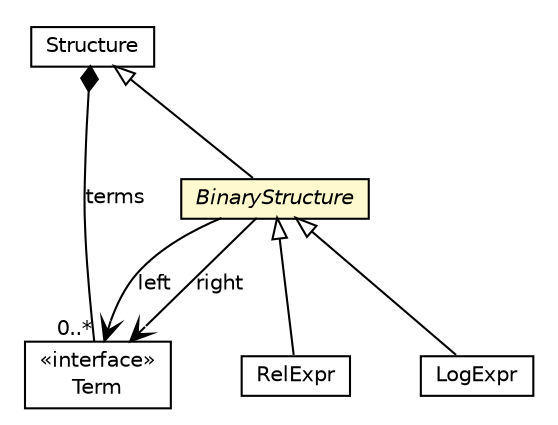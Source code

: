 #!/usr/local/bin/dot
#
# Class diagram 
# Generated by UMLGraph version R5_6_6-1-g9240c4 (http://www.umlgraph.org/)
#

digraph G {
	edge [fontname="Helvetica",fontsize=10,labelfontname="Helvetica",labelfontsize=10];
	node [fontname="Helvetica",fontsize=10,shape=plaintext];
	nodesep=0.25;
	ranksep=0.5;
	// jason.asSyntax.Term
	c10778 [label=<<table title="jason.asSyntax.Term" border="0" cellborder="1" cellspacing="0" cellpadding="2" port="p" href="./Term.html">
		<tr><td><table border="0" cellspacing="0" cellpadding="1">
<tr><td align="center" balign="center"> &#171;interface&#187; </td></tr>
<tr><td align="center" balign="center"> Term </td></tr>
		</table></td></tr>
		</table>>, URL="./Term.html", fontname="Helvetica", fontcolor="black", fontsize=10.0];
	// jason.asSyntax.Structure
	c10779 [label=<<table title="jason.asSyntax.Structure" border="0" cellborder="1" cellspacing="0" cellpadding="2" port="p" href="./Structure.html">
		<tr><td><table border="0" cellspacing="0" cellpadding="1">
<tr><td align="center" balign="center"> Structure </td></tr>
		</table></td></tr>
		</table>>, URL="./Structure.html", fontname="Helvetica", fontcolor="black", fontsize=10.0];
	// jason.asSyntax.RelExpr
	c10784 [label=<<table title="jason.asSyntax.RelExpr" border="0" cellborder="1" cellspacing="0" cellpadding="2" port="p" href="./RelExpr.html">
		<tr><td><table border="0" cellspacing="0" cellpadding="1">
<tr><td align="center" balign="center"> RelExpr </td></tr>
		</table></td></tr>
		</table>>, URL="./RelExpr.html", fontname="Helvetica", fontcolor="black", fontsize=10.0];
	// jason.asSyntax.LogExpr
	c10798 [label=<<table title="jason.asSyntax.LogExpr" border="0" cellborder="1" cellspacing="0" cellpadding="2" port="p" href="./LogExpr.html">
		<tr><td><table border="0" cellspacing="0" cellpadding="1">
<tr><td align="center" balign="center"> LogExpr </td></tr>
		</table></td></tr>
		</table>>, URL="./LogExpr.html", fontname="Helvetica", fontcolor="black", fontsize=10.0];
	// jason.asSyntax.BinaryStructure
	c10809 [label=<<table title="jason.asSyntax.BinaryStructure" border="0" cellborder="1" cellspacing="0" cellpadding="2" port="p" bgcolor="lemonChiffon" href="./BinaryStructure.html">
		<tr><td><table border="0" cellspacing="0" cellpadding="1">
<tr><td align="center" balign="center"><font face="Helvetica-Oblique"> BinaryStructure </font></td></tr>
		</table></td></tr>
		</table>>, URL="./BinaryStructure.html", fontname="Helvetica", fontcolor="black", fontsize=10.0];
	// jason.asSyntax.Structure COMPOSED jason.asSyntax.Term
	c10779:p -> c10778:p [taillabel="", label="terms", headlabel="0..*", fontname="Helvetica", fontcolor="black", fontsize=10.0, color="black", arrowhead=none, arrowtail=diamond, dir=both];
	//jason.asSyntax.RelExpr extends jason.asSyntax.BinaryStructure
	c10809:p -> c10784:p [dir=back,arrowtail=empty];
	//jason.asSyntax.LogExpr extends jason.asSyntax.BinaryStructure
	c10809:p -> c10798:p [dir=back,arrowtail=empty];
	//jason.asSyntax.BinaryStructure extends jason.asSyntax.Structure
	c10779:p -> c10809:p [dir=back,arrowtail=empty];
	// jason.asSyntax.BinaryStructure NAVASSOC jason.asSyntax.Term
	c10809:p -> c10778:p [taillabel="", label="left", headlabel="", fontname="Helvetica", fontcolor="black", fontsize=10.0, color="black", arrowhead=open];
	// jason.asSyntax.BinaryStructure NAVASSOC jason.asSyntax.Term
	c10809:p -> c10778:p [taillabel="", label="right", headlabel="", fontname="Helvetica", fontcolor="black", fontsize=10.0, color="black", arrowhead=open];
}

